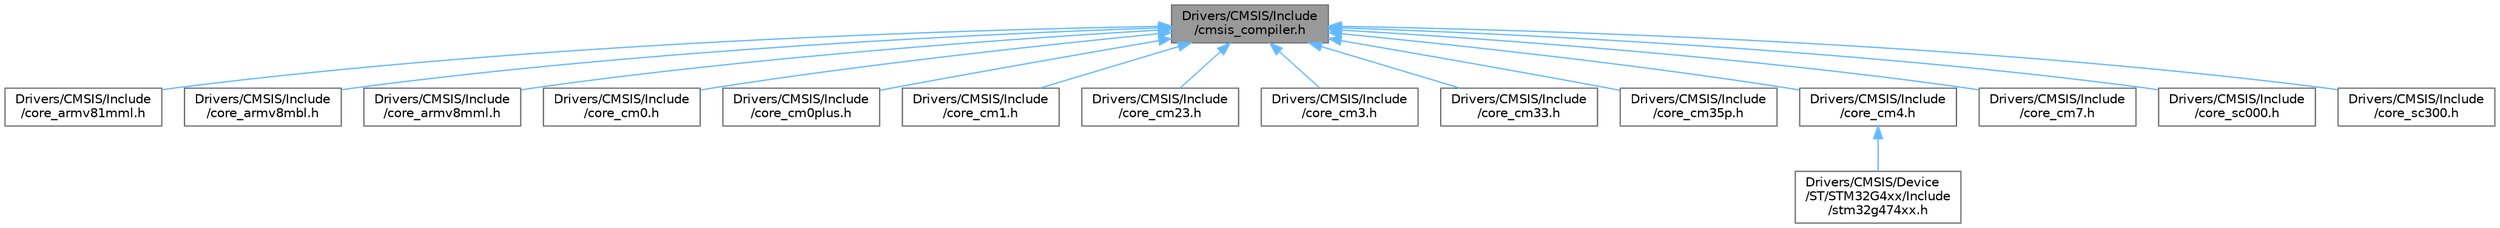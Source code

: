 digraph "Drivers/CMSIS/Include/cmsis_compiler.h"
{
 // LATEX_PDF_SIZE
  bgcolor="transparent";
  edge [fontname=Helvetica,fontsize=10,labelfontname=Helvetica,labelfontsize=10];
  node [fontname=Helvetica,fontsize=10,shape=box,height=0.2,width=0.4];
  Node1 [label="Drivers/CMSIS/Include\l/cmsis_compiler.h",height=0.2,width=0.4,color="gray40", fillcolor="grey60", style="filled", fontcolor="black",tooltip="CMSIS compiler generic header file."];
  Node1 -> Node2 [dir="back",color="steelblue1",style="solid"];
  Node2 [label="Drivers/CMSIS/Include\l/core_armv81mml.h",height=0.2,width=0.4,color="grey40", fillcolor="white", style="filled",URL="$core__armv81mml_8h.html",tooltip="CMSIS Armv8.1-M Mainline Core Peripheral Access Layer Header File."];
  Node1 -> Node3 [dir="back",color="steelblue1",style="solid"];
  Node3 [label="Drivers/CMSIS/Include\l/core_armv8mbl.h",height=0.2,width=0.4,color="grey40", fillcolor="white", style="filled",URL="$core__armv8mbl_8h.html",tooltip="CMSIS Armv8-M Baseline Core Peripheral Access Layer Header File."];
  Node1 -> Node4 [dir="back",color="steelblue1",style="solid"];
  Node4 [label="Drivers/CMSIS/Include\l/core_armv8mml.h",height=0.2,width=0.4,color="grey40", fillcolor="white", style="filled",URL="$core__armv8mml_8h.html",tooltip="CMSIS Armv8-M Mainline Core Peripheral Access Layer Header File."];
  Node1 -> Node5 [dir="back",color="steelblue1",style="solid"];
  Node5 [label="Drivers/CMSIS/Include\l/core_cm0.h",height=0.2,width=0.4,color="grey40", fillcolor="white", style="filled",URL="$core__cm0_8h.html",tooltip="CMSIS Cortex-M0 Core Peripheral Access Layer Header File."];
  Node1 -> Node6 [dir="back",color="steelblue1",style="solid"];
  Node6 [label="Drivers/CMSIS/Include\l/core_cm0plus.h",height=0.2,width=0.4,color="grey40", fillcolor="white", style="filled",URL="$core__cm0plus_8h.html",tooltip="CMSIS Cortex-M0+ Core Peripheral Access Layer Header File."];
  Node1 -> Node7 [dir="back",color="steelblue1",style="solid"];
  Node7 [label="Drivers/CMSIS/Include\l/core_cm1.h",height=0.2,width=0.4,color="grey40", fillcolor="white", style="filled",URL="$core__cm1_8h.html",tooltip="CMSIS Cortex-M1 Core Peripheral Access Layer Header File."];
  Node1 -> Node8 [dir="back",color="steelblue1",style="solid"];
  Node8 [label="Drivers/CMSIS/Include\l/core_cm23.h",height=0.2,width=0.4,color="grey40", fillcolor="white", style="filled",URL="$core__cm23_8h.html",tooltip="CMSIS Cortex-M23 Core Peripheral Access Layer Header File."];
  Node1 -> Node9 [dir="back",color="steelblue1",style="solid"];
  Node9 [label="Drivers/CMSIS/Include\l/core_cm3.h",height=0.2,width=0.4,color="grey40", fillcolor="white", style="filled",URL="$core__cm3_8h.html",tooltip="CMSIS Cortex-M3 Core Peripheral Access Layer Header File."];
  Node1 -> Node10 [dir="back",color="steelblue1",style="solid"];
  Node10 [label="Drivers/CMSIS/Include\l/core_cm33.h",height=0.2,width=0.4,color="grey40", fillcolor="white", style="filled",URL="$core__cm33_8h.html",tooltip="CMSIS Cortex-M33 Core Peripheral Access Layer Header File."];
  Node1 -> Node11 [dir="back",color="steelblue1",style="solid"];
  Node11 [label="Drivers/CMSIS/Include\l/core_cm35p.h",height=0.2,width=0.4,color="grey40", fillcolor="white", style="filled",URL="$core__cm35p_8h.html",tooltip="CMSIS Cortex-M35P Core Peripheral Access Layer Header File."];
  Node1 -> Node12 [dir="back",color="steelblue1",style="solid"];
  Node12 [label="Drivers/CMSIS/Include\l/core_cm4.h",height=0.2,width=0.4,color="grey40", fillcolor="white", style="filled",URL="$core__cm4_8h.html",tooltip="CMSIS Cortex-M4 Core Peripheral Access Layer Header File."];
  Node12 -> Node13 [dir="back",color="steelblue1",style="solid"];
  Node13 [label="Drivers/CMSIS/Device\l/ST/STM32G4xx/Include\l/stm32g474xx.h",height=0.2,width=0.4,color="grey40", fillcolor="white", style="filled",URL="$stm32g474xx_8h.html",tooltip="CMSIS STM32G474xx Device Peripheral Access Layer Header File."];
  Node1 -> Node14 [dir="back",color="steelblue1",style="solid"];
  Node14 [label="Drivers/CMSIS/Include\l/core_cm7.h",height=0.2,width=0.4,color="grey40", fillcolor="white", style="filled",URL="$core__cm7_8h.html",tooltip="CMSIS Cortex-M7 Core Peripheral Access Layer Header File."];
  Node1 -> Node15 [dir="back",color="steelblue1",style="solid"];
  Node15 [label="Drivers/CMSIS/Include\l/core_sc000.h",height=0.2,width=0.4,color="grey40", fillcolor="white", style="filled",URL="$core__sc000_8h.html",tooltip="CMSIS SC000 Core Peripheral Access Layer Header File."];
  Node1 -> Node16 [dir="back",color="steelblue1",style="solid"];
  Node16 [label="Drivers/CMSIS/Include\l/core_sc300.h",height=0.2,width=0.4,color="grey40", fillcolor="white", style="filled",URL="$core__sc300_8h.html",tooltip="CMSIS SC300 Core Peripheral Access Layer Header File."];
}
